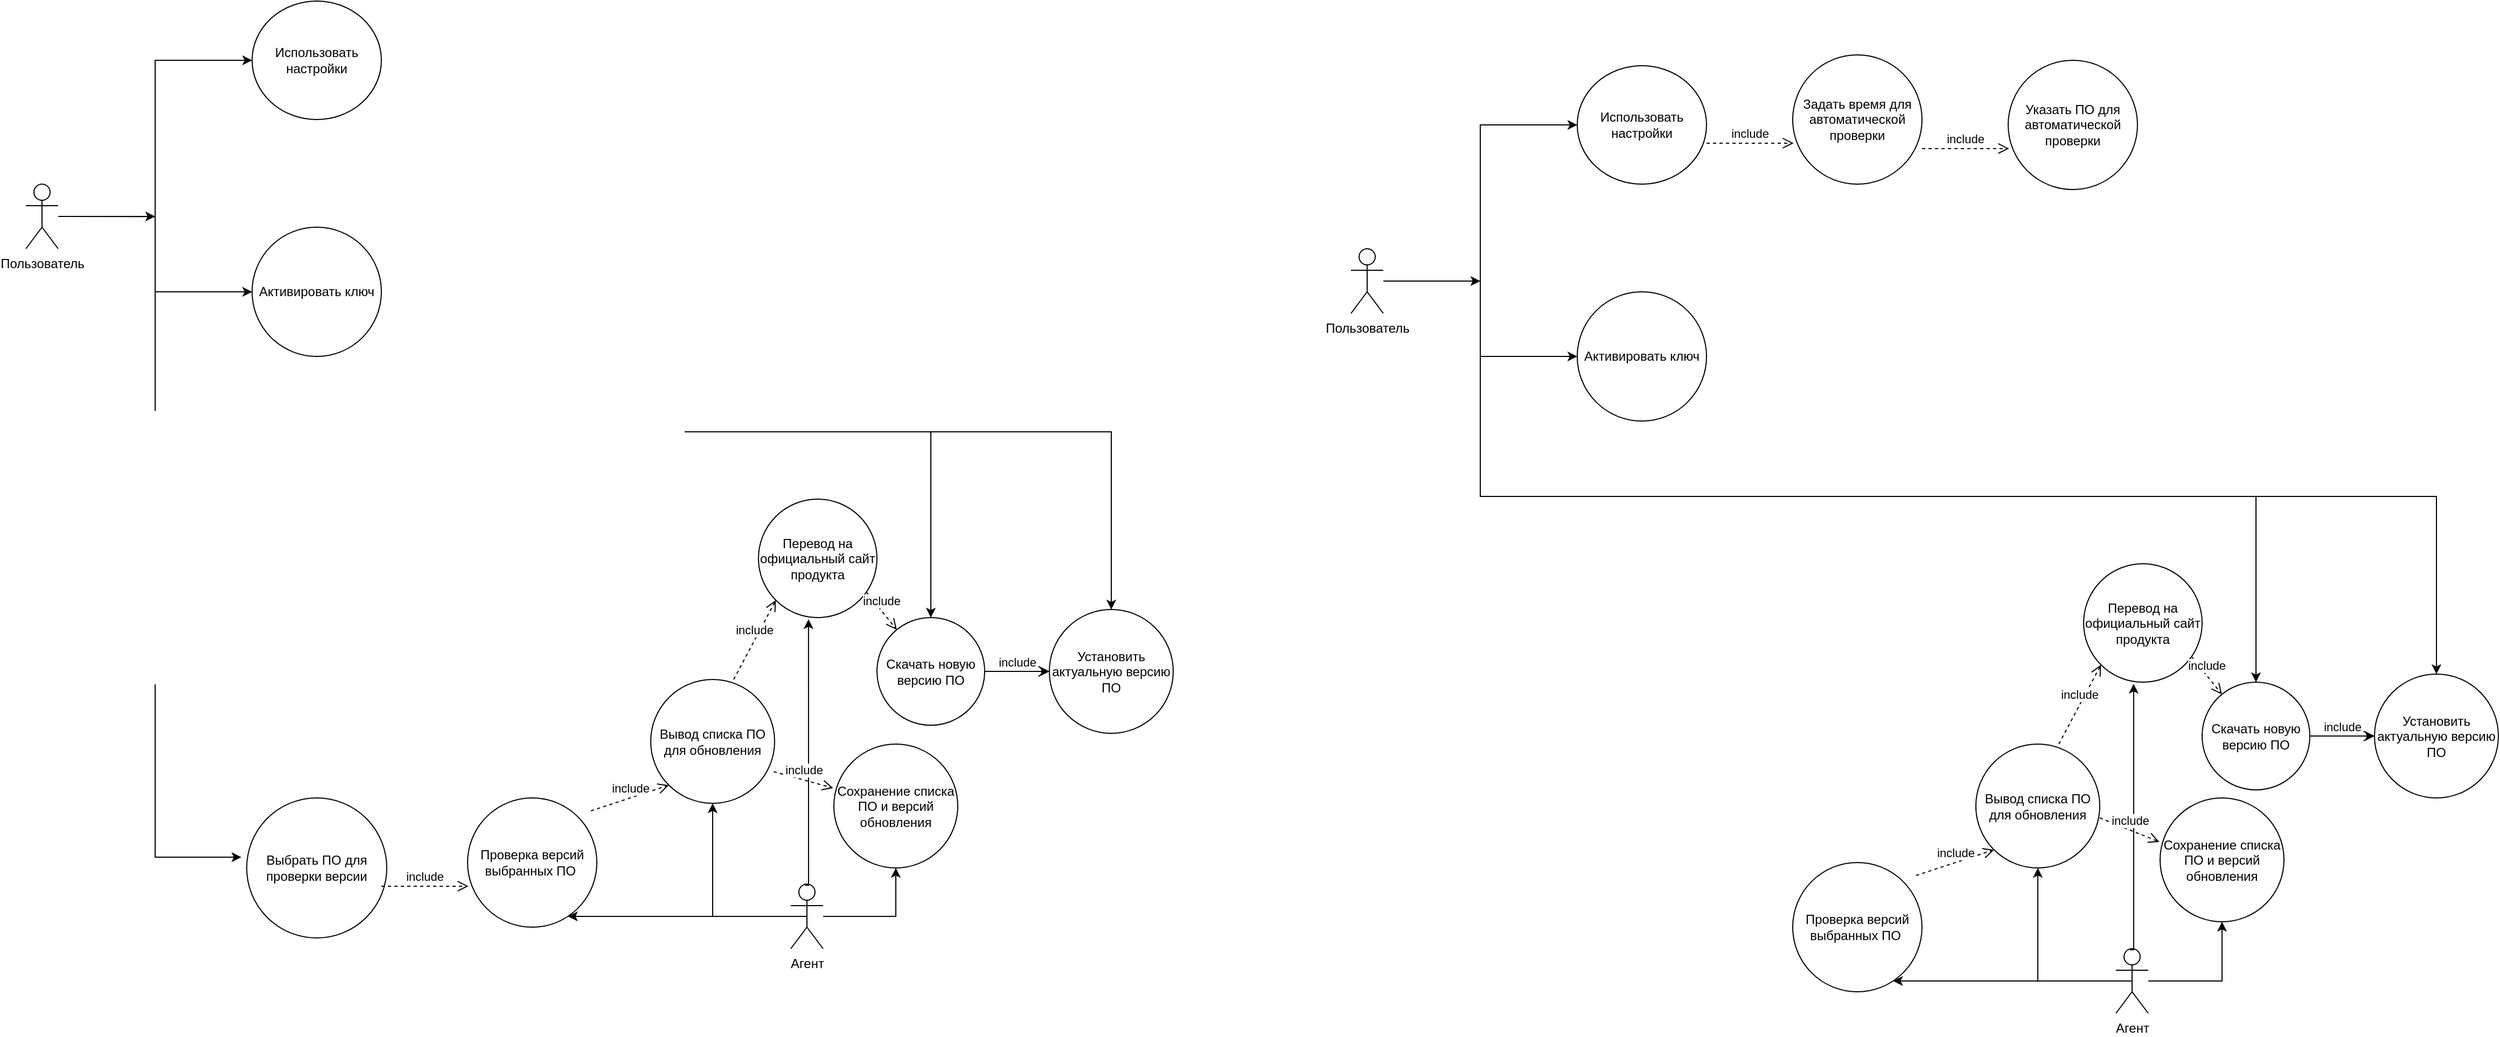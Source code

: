 <mxfile version="22.1.11" type="device" pages="5">
  <diagram id="wyq10jwMdcH4iOBFJnsO" name="usecase">
    <mxGraphModel dx="2261" dy="790" grid="1" gridSize="10" guides="1" tooltips="1" connect="1" arrows="1" fold="1" page="1" pageScale="1" pageWidth="827" pageHeight="1169" math="0" shadow="0">
      <root>
        <mxCell id="0" />
        <mxCell id="1" parent="0" />
        <mxCell id="R3nn2ONNJOOhXqBB5MOd-1" style="edgeStyle=orthogonalEdgeStyle;rounded=0;orthogonalLoop=1;jettySize=auto;html=1;entryX=0;entryY=0.5;entryDx=0;entryDy=0;" parent="1" source="R3nn2ONNJOOhXqBB5MOd-4" target="R3nn2ONNJOOhXqBB5MOd-5" edge="1">
          <mxGeometry relative="1" as="geometry">
            <Array as="points">
              <mxPoint x="-70" y="350" />
              <mxPoint x="-70" y="205" />
            </Array>
          </mxGeometry>
        </mxCell>
        <mxCell id="R3nn2ONNJOOhXqBB5MOd-2" style="edgeStyle=orthogonalEdgeStyle;rounded=0;orthogonalLoop=1;jettySize=auto;html=1;" parent="1" source="R3nn2ONNJOOhXqBB5MOd-4" edge="1">
          <mxGeometry relative="1" as="geometry">
            <mxPoint x="-70" y="350" as="targetPoint" />
          </mxGeometry>
        </mxCell>
        <mxCell id="R3nn2ONNJOOhXqBB5MOd-3" style="edgeStyle=orthogonalEdgeStyle;rounded=0;orthogonalLoop=1;jettySize=auto;html=1;" parent="1" edge="1">
          <mxGeometry relative="1" as="geometry">
            <mxPoint x="-150" y="350.059" as="sourcePoint" />
            <mxPoint x="10" y="945" as="targetPoint" />
            <Array as="points">
              <mxPoint x="-70" y="350" />
              <mxPoint x="-70" y="945" />
            </Array>
          </mxGeometry>
        </mxCell>
        <mxCell id="HiqD-tRMxYMdT15kLIhL-1" style="edgeStyle=orthogonalEdgeStyle;rounded=0;orthogonalLoop=1;jettySize=auto;html=1;entryX=0;entryY=0.5;entryDx=0;entryDy=0;" parent="1" source="R3nn2ONNJOOhXqBB5MOd-4" target="StKYU5p8G0ilEQdymsjH-1" edge="1">
          <mxGeometry relative="1" as="geometry" />
        </mxCell>
        <mxCell id="vf-qILHcZuCfZEPoGiLg-6" style="edgeStyle=orthogonalEdgeStyle;rounded=0;orthogonalLoop=1;jettySize=auto;html=1;" parent="1" source="R3nn2ONNJOOhXqBB5MOd-4" target="R3nn2ONNJOOhXqBB5MOd-14" edge="1">
          <mxGeometry relative="1" as="geometry">
            <Array as="points">
              <mxPoint x="-70" y="350" />
              <mxPoint x="-70" y="550" />
              <mxPoint x="650" y="550" />
            </Array>
          </mxGeometry>
        </mxCell>
        <mxCell id="vf-qILHcZuCfZEPoGiLg-7" style="edgeStyle=orthogonalEdgeStyle;rounded=0;orthogonalLoop=1;jettySize=auto;html=1;entryX=0.5;entryY=0;entryDx=0;entryDy=0;" parent="1" source="R3nn2ONNJOOhXqBB5MOd-4" target="StKYU5p8G0ilEQdymsjH-8" edge="1">
          <mxGeometry relative="1" as="geometry">
            <Array as="points">
              <mxPoint x="-70" y="350" />
              <mxPoint x="-70" y="550" />
              <mxPoint x="818" y="550" />
            </Array>
          </mxGeometry>
        </mxCell>
        <mxCell id="R3nn2ONNJOOhXqBB5MOd-4" value="Пользователь" style="shape=umlActor;verticalLabelPosition=bottom;verticalAlign=top;html=1;outlineConnect=0;" parent="1" vertex="1">
          <mxGeometry x="-190" y="320" width="30" height="60" as="geometry" />
        </mxCell>
        <mxCell id="R3nn2ONNJOOhXqBB5MOd-5" value="Использовать настройки" style="ellipse;whiteSpace=wrap;html=1;" parent="1" vertex="1">
          <mxGeometry x="20" y="150" width="120" height="110" as="geometry" />
        </mxCell>
        <mxCell id="R3nn2ONNJOOhXqBB5MOd-11" value="Выбрать ПО для проверки версии" style="ellipse;whiteSpace=wrap;html=1;aspect=fixed;" parent="1" vertex="1">
          <mxGeometry x="15" y="890" width="130" height="130" as="geometry" />
        </mxCell>
        <mxCell id="R3nn2ONNJOOhXqBB5MOd-12" value="Проверка версий выбранных ПО&amp;nbsp;" style="ellipse;whiteSpace=wrap;html=1;aspect=fixed;" parent="1" vertex="1">
          <mxGeometry x="220" y="890" width="120" height="120" as="geometry" />
        </mxCell>
        <mxCell id="R3nn2ONNJOOhXqBB5MOd-13" value="Вывод списка ПО для обновления" style="ellipse;whiteSpace=wrap;html=1;aspect=fixed;" parent="1" vertex="1">
          <mxGeometry x="390" y="780" width="115" height="115" as="geometry" />
        </mxCell>
        <mxCell id="dZX4U7V9dxP1o9qTEPKi-1" value="" style="edgeStyle=orthogonalEdgeStyle;rounded=0;orthogonalLoop=1;jettySize=auto;html=1;" parent="1" source="R3nn2ONNJOOhXqBB5MOd-14" target="StKYU5p8G0ilEQdymsjH-8" edge="1">
          <mxGeometry relative="1" as="geometry" />
        </mxCell>
        <mxCell id="R3nn2ONNJOOhXqBB5MOd-14" value="Скачать новую версию ПО" style="ellipse;whiteSpace=wrap;html=1;aspect=fixed;" parent="1" vertex="1">
          <mxGeometry x="600" y="722.5" width="100" height="100" as="geometry" />
        </mxCell>
        <mxCell id="R3nn2ONNJOOhXqBB5MOd-15" value="Перевод на официальный сайт продукта" style="ellipse;whiteSpace=wrap;html=1;aspect=fixed;" parent="1" vertex="1">
          <mxGeometry x="490" y="612.5" width="110" height="110" as="geometry" />
        </mxCell>
        <mxCell id="R3nn2ONNJOOhXqBB5MOd-86" value="include" style="html=1;verticalAlign=bottom;endArrow=open;dashed=1;endSize=8;curved=0;rounded=0;entryX=0;entryY=1;entryDx=0;entryDy=0;exitX=0.968;exitY=0.328;exitDx=0;exitDy=0;exitPerimeter=0;" parent="1" target="R3nn2ONNJOOhXqBB5MOd-13" edge="1">
          <mxGeometry relative="1" as="geometry">
            <mxPoint x="334.5" y="902" as="sourcePoint" />
            <mxPoint x="445.5" y="890" as="targetPoint" />
            <Array as="points" />
          </mxGeometry>
        </mxCell>
        <mxCell id="R3nn2ONNJOOhXqBB5MOd-87" value="include" style="html=1;verticalAlign=bottom;endArrow=open;dashed=1;endSize=8;curved=0;rounded=0;entryX=0.007;entryY=0.683;entryDx=0;entryDy=0;exitX=0.968;exitY=0.328;exitDx=0;exitDy=0;exitPerimeter=0;entryPerimeter=0;" parent="1" target="R3nn2ONNJOOhXqBB5MOd-12" edge="1">
          <mxGeometry relative="1" as="geometry">
            <mxPoint x="140" y="972" as="sourcePoint" />
            <mxPoint x="251" y="960" as="targetPoint" />
            <Array as="points" />
          </mxGeometry>
        </mxCell>
        <mxCell id="R3nn2ONNJOOhXqBB5MOd-100" value="include" style="html=1;verticalAlign=bottom;endArrow=open;dashed=1;endSize=8;curved=0;rounded=0;exitX=0.968;exitY=0.328;exitDx=0;exitDy=0;exitPerimeter=0;entryX=0;entryY=1;entryDx=0;entryDy=0;" parent="1" target="R3nn2ONNJOOhXqBB5MOd-15" edge="1">
          <mxGeometry relative="1" as="geometry">
            <mxPoint x="467" y="780" as="sourcePoint" />
            <mxPoint x="480" y="700" as="targetPoint" />
            <Array as="points" />
          </mxGeometry>
        </mxCell>
        <mxCell id="StKYU5p8G0ilEQdymsjH-1" value="Активировать ключ" style="ellipse;whiteSpace=wrap;html=1;aspect=fixed;" parent="1" vertex="1">
          <mxGeometry x="20" y="360" width="120" height="120" as="geometry" />
        </mxCell>
        <mxCell id="StKYU5p8G0ilEQdymsjH-7" value="include" style="html=1;verticalAlign=bottom;endArrow=open;dashed=1;endSize=8;curved=0;rounded=0;exitX=0.909;exitY=0.782;exitDx=0;exitDy=0;exitPerimeter=0;" parent="1" source="R3nn2ONNJOOhXqBB5MOd-15" target="R3nn2ONNJOOhXqBB5MOd-14" edge="1">
          <mxGeometry relative="1" as="geometry">
            <mxPoint x="570" y="680" as="sourcePoint" />
            <mxPoint x="600" y="720" as="targetPoint" />
            <Array as="points" />
          </mxGeometry>
        </mxCell>
        <mxCell id="StKYU5p8G0ilEQdymsjH-8" value="Установить актуальную версию ПО" style="ellipse;whiteSpace=wrap;html=1;aspect=fixed;" parent="1" vertex="1">
          <mxGeometry x="760" y="715" width="115" height="115" as="geometry" />
        </mxCell>
        <mxCell id="StKYU5p8G0ilEQdymsjH-9" value="include" style="html=1;verticalAlign=bottom;endArrow=open;dashed=1;endSize=8;curved=0;rounded=0;entryX=0;entryY=0.5;entryDx=0;entryDy=0;exitX=1;exitY=0.5;exitDx=0;exitDy=0;" parent="1" source="R3nn2ONNJOOhXqBB5MOd-14" target="StKYU5p8G0ilEQdymsjH-8" edge="1">
          <mxGeometry relative="1" as="geometry">
            <mxPoint x="710" y="780" as="sourcePoint" />
            <mxPoint x="519" y="727" as="targetPoint" />
            <Array as="points" />
          </mxGeometry>
        </mxCell>
        <mxCell id="vf-qILHcZuCfZEPoGiLg-2" style="edgeStyle=orthogonalEdgeStyle;rounded=0;orthogonalLoop=1;jettySize=auto;html=1;exitX=0.5;exitY=0.5;exitDx=0;exitDy=0;exitPerimeter=0;" parent="1" source="vf-qILHcZuCfZEPoGiLg-1" target="R3nn2ONNJOOhXqBB5MOd-12" edge="1">
          <mxGeometry relative="1" as="geometry">
            <Array as="points">
              <mxPoint x="390" y="1000" />
              <mxPoint x="390" y="1000" />
            </Array>
          </mxGeometry>
        </mxCell>
        <mxCell id="vf-qILHcZuCfZEPoGiLg-3" style="edgeStyle=orthogonalEdgeStyle;rounded=0;orthogonalLoop=1;jettySize=auto;html=1;" parent="1" source="vf-qILHcZuCfZEPoGiLg-1" target="R3nn2ONNJOOhXqBB5MOd-13" edge="1">
          <mxGeometry relative="1" as="geometry" />
        </mxCell>
        <mxCell id="YC3LDhJm61_88W43cKcc-3" style="edgeStyle=orthogonalEdgeStyle;rounded=0;orthogonalLoop=1;jettySize=auto;html=1;entryX=0.5;entryY=1;entryDx=0;entryDy=0;" parent="1" source="vf-qILHcZuCfZEPoGiLg-1" target="YC3LDhJm61_88W43cKcc-1" edge="1">
          <mxGeometry relative="1" as="geometry" />
        </mxCell>
        <mxCell id="vf-qILHcZuCfZEPoGiLg-1" value="Агент&lt;br&gt;" style="shape=umlActor;verticalLabelPosition=bottom;verticalAlign=top;html=1;outlineConnect=0;" parent="1" vertex="1">
          <mxGeometry x="520" y="970" width="30" height="60" as="geometry" />
        </mxCell>
        <mxCell id="vf-qILHcZuCfZEPoGiLg-4" style="edgeStyle=orthogonalEdgeStyle;rounded=0;orthogonalLoop=1;jettySize=auto;html=1;entryX=0.436;entryY=1.014;entryDx=0;entryDy=0;entryPerimeter=0;" parent="1" edge="1">
          <mxGeometry relative="1" as="geometry">
            <mxPoint x="533.5" y="970" as="sourcePoint" />
            <mxPoint x="536.46" y="724.04" as="targetPoint" />
            <Array as="points">
              <mxPoint x="534" y="971" />
              <mxPoint x="536" y="971" />
            </Array>
          </mxGeometry>
        </mxCell>
        <mxCell id="vf-qILHcZuCfZEPoGiLg-9" style="edgeStyle=orthogonalEdgeStyle;rounded=0;orthogonalLoop=1;jettySize=auto;html=1;entryX=0;entryY=0.5;entryDx=0;entryDy=0;" parent="1" source="vf-qILHcZuCfZEPoGiLg-15" target="vf-qILHcZuCfZEPoGiLg-16" edge="1">
          <mxGeometry relative="1" as="geometry">
            <Array as="points">
              <mxPoint x="1160" y="410" />
              <mxPoint x="1160" y="265" />
            </Array>
          </mxGeometry>
        </mxCell>
        <mxCell id="vf-qILHcZuCfZEPoGiLg-10" style="edgeStyle=orthogonalEdgeStyle;rounded=0;orthogonalLoop=1;jettySize=auto;html=1;" parent="1" source="vf-qILHcZuCfZEPoGiLg-15" edge="1">
          <mxGeometry relative="1" as="geometry">
            <mxPoint x="1160" y="410" as="targetPoint" />
          </mxGeometry>
        </mxCell>
        <mxCell id="vf-qILHcZuCfZEPoGiLg-12" style="edgeStyle=orthogonalEdgeStyle;rounded=0;orthogonalLoop=1;jettySize=auto;html=1;entryX=0;entryY=0.5;entryDx=0;entryDy=0;" parent="1" source="vf-qILHcZuCfZEPoGiLg-15" target="vf-qILHcZuCfZEPoGiLg-26" edge="1">
          <mxGeometry relative="1" as="geometry" />
        </mxCell>
        <mxCell id="vf-qILHcZuCfZEPoGiLg-13" style="edgeStyle=orthogonalEdgeStyle;rounded=0;orthogonalLoop=1;jettySize=auto;html=1;" parent="1" source="vf-qILHcZuCfZEPoGiLg-15" target="vf-qILHcZuCfZEPoGiLg-21" edge="1">
          <mxGeometry relative="1" as="geometry">
            <Array as="points">
              <mxPoint x="1160" y="410" />
              <mxPoint x="1160" y="610" />
              <mxPoint x="1880" y="610" />
            </Array>
          </mxGeometry>
        </mxCell>
        <mxCell id="vf-qILHcZuCfZEPoGiLg-14" style="edgeStyle=orthogonalEdgeStyle;rounded=0;orthogonalLoop=1;jettySize=auto;html=1;entryX=0.5;entryY=0;entryDx=0;entryDy=0;" parent="1" source="vf-qILHcZuCfZEPoGiLg-15" target="vf-qILHcZuCfZEPoGiLg-28" edge="1">
          <mxGeometry relative="1" as="geometry">
            <Array as="points">
              <mxPoint x="1160" y="410" />
              <mxPoint x="1160" y="610" />
              <mxPoint x="2048" y="610" />
            </Array>
          </mxGeometry>
        </mxCell>
        <mxCell id="vf-qILHcZuCfZEPoGiLg-15" value="Пользователь" style="shape=umlActor;verticalLabelPosition=bottom;verticalAlign=top;html=1;outlineConnect=0;" parent="1" vertex="1">
          <mxGeometry x="1040" y="380" width="30" height="60" as="geometry" />
        </mxCell>
        <mxCell id="vf-qILHcZuCfZEPoGiLg-16" value="Использовать настройки" style="ellipse;whiteSpace=wrap;html=1;" parent="1" vertex="1">
          <mxGeometry x="1250" y="210" width="120" height="110" as="geometry" />
        </mxCell>
        <mxCell id="vf-qILHcZuCfZEPoGiLg-18" value="Проверка версий выбранных ПО&amp;nbsp;" style="ellipse;whiteSpace=wrap;html=1;aspect=fixed;" parent="1" vertex="1">
          <mxGeometry x="1450" y="950" width="120" height="120" as="geometry" />
        </mxCell>
        <mxCell id="vf-qILHcZuCfZEPoGiLg-19" value="Вывод списка ПО для обновления" style="ellipse;whiteSpace=wrap;html=1;aspect=fixed;" parent="1" vertex="1">
          <mxGeometry x="1620" y="840" width="115" height="115" as="geometry" />
        </mxCell>
        <mxCell id="vf-qILHcZuCfZEPoGiLg-20" value="" style="edgeStyle=orthogonalEdgeStyle;rounded=0;orthogonalLoop=1;jettySize=auto;html=1;" parent="1" source="vf-qILHcZuCfZEPoGiLg-21" target="vf-qILHcZuCfZEPoGiLg-28" edge="1">
          <mxGeometry relative="1" as="geometry" />
        </mxCell>
        <mxCell id="vf-qILHcZuCfZEPoGiLg-21" value="Скачать новую версию ПО" style="ellipse;whiteSpace=wrap;html=1;aspect=fixed;" parent="1" vertex="1">
          <mxGeometry x="1830" y="782.5" width="100" height="100" as="geometry" />
        </mxCell>
        <mxCell id="vf-qILHcZuCfZEPoGiLg-22" value="Перевод на официальный сайт продукта" style="ellipse;whiteSpace=wrap;html=1;aspect=fixed;" parent="1" vertex="1">
          <mxGeometry x="1720" y="672.5" width="110" height="110" as="geometry" />
        </mxCell>
        <mxCell id="vf-qILHcZuCfZEPoGiLg-23" value="include" style="html=1;verticalAlign=bottom;endArrow=open;dashed=1;endSize=8;curved=0;rounded=0;entryX=0;entryY=1;entryDx=0;entryDy=0;exitX=0.968;exitY=0.328;exitDx=0;exitDy=0;exitPerimeter=0;" parent="1" target="vf-qILHcZuCfZEPoGiLg-19" edge="1">
          <mxGeometry relative="1" as="geometry">
            <mxPoint x="1564.5" y="962" as="sourcePoint" />
            <mxPoint x="1675.5" y="950" as="targetPoint" />
            <Array as="points" />
          </mxGeometry>
        </mxCell>
        <mxCell id="vf-qILHcZuCfZEPoGiLg-25" value="include" style="html=1;verticalAlign=bottom;endArrow=open;dashed=1;endSize=8;curved=0;rounded=0;exitX=0.968;exitY=0.328;exitDx=0;exitDy=0;exitPerimeter=0;entryX=0;entryY=1;entryDx=0;entryDy=0;" parent="1" target="vf-qILHcZuCfZEPoGiLg-22" edge="1">
          <mxGeometry relative="1" as="geometry">
            <mxPoint x="1697" y="840" as="sourcePoint" />
            <mxPoint x="1710" y="760" as="targetPoint" />
            <Array as="points" />
          </mxGeometry>
        </mxCell>
        <mxCell id="vf-qILHcZuCfZEPoGiLg-26" value="Активировать ключ" style="ellipse;whiteSpace=wrap;html=1;aspect=fixed;" parent="1" vertex="1">
          <mxGeometry x="1250" y="420" width="120" height="120" as="geometry" />
        </mxCell>
        <mxCell id="vf-qILHcZuCfZEPoGiLg-27" value="include" style="html=1;verticalAlign=bottom;endArrow=open;dashed=1;endSize=8;curved=0;rounded=0;exitX=0.909;exitY=0.782;exitDx=0;exitDy=0;exitPerimeter=0;" parent="1" source="vf-qILHcZuCfZEPoGiLg-22" target="vf-qILHcZuCfZEPoGiLg-21" edge="1">
          <mxGeometry relative="1" as="geometry">
            <mxPoint x="1800" y="740" as="sourcePoint" />
            <mxPoint x="1830" y="780" as="targetPoint" />
            <Array as="points" />
          </mxGeometry>
        </mxCell>
        <mxCell id="vf-qILHcZuCfZEPoGiLg-28" value="Установить актуальную версию ПО" style="ellipse;whiteSpace=wrap;html=1;aspect=fixed;" parent="1" vertex="1">
          <mxGeometry x="1990" y="775" width="115" height="115" as="geometry" />
        </mxCell>
        <mxCell id="vf-qILHcZuCfZEPoGiLg-29" value="include" style="html=1;verticalAlign=bottom;endArrow=open;dashed=1;endSize=8;curved=0;rounded=0;entryX=0;entryY=0.5;entryDx=0;entryDy=0;exitX=1;exitY=0.5;exitDx=0;exitDy=0;" parent="1" source="vf-qILHcZuCfZEPoGiLg-21" target="vf-qILHcZuCfZEPoGiLg-28" edge="1">
          <mxGeometry relative="1" as="geometry">
            <mxPoint x="1940" y="840" as="sourcePoint" />
            <mxPoint x="1749" y="787" as="targetPoint" />
            <Array as="points" />
          </mxGeometry>
        </mxCell>
        <mxCell id="vf-qILHcZuCfZEPoGiLg-30" style="edgeStyle=orthogonalEdgeStyle;rounded=0;orthogonalLoop=1;jettySize=auto;html=1;exitX=0.5;exitY=0.5;exitDx=0;exitDy=0;exitPerimeter=0;" parent="1" source="vf-qILHcZuCfZEPoGiLg-32" target="vf-qILHcZuCfZEPoGiLg-18" edge="1">
          <mxGeometry relative="1" as="geometry">
            <Array as="points">
              <mxPoint x="1620" y="1060" />
              <mxPoint x="1620" y="1060" />
            </Array>
          </mxGeometry>
        </mxCell>
        <mxCell id="vf-qILHcZuCfZEPoGiLg-31" style="edgeStyle=orthogonalEdgeStyle;rounded=0;orthogonalLoop=1;jettySize=auto;html=1;" parent="1" source="vf-qILHcZuCfZEPoGiLg-32" target="vf-qILHcZuCfZEPoGiLg-19" edge="1">
          <mxGeometry relative="1" as="geometry" />
        </mxCell>
        <mxCell id="YC3LDhJm61_88W43cKcc-6" style="edgeStyle=orthogonalEdgeStyle;rounded=0;orthogonalLoop=1;jettySize=auto;html=1;entryX=0.5;entryY=1;entryDx=0;entryDy=0;" parent="1" source="vf-qILHcZuCfZEPoGiLg-32" target="YC3LDhJm61_88W43cKcc-4" edge="1">
          <mxGeometry relative="1" as="geometry" />
        </mxCell>
        <mxCell id="vf-qILHcZuCfZEPoGiLg-32" value="Агент" style="shape=umlActor;verticalLabelPosition=bottom;verticalAlign=top;html=1;outlineConnect=0;" parent="1" vertex="1">
          <mxGeometry x="1750" y="1030" width="30" height="60" as="geometry" />
        </mxCell>
        <mxCell id="vf-qILHcZuCfZEPoGiLg-33" style="edgeStyle=orthogonalEdgeStyle;rounded=0;orthogonalLoop=1;jettySize=auto;html=1;entryX=0.436;entryY=1.014;entryDx=0;entryDy=0;entryPerimeter=0;" parent="1" edge="1">
          <mxGeometry relative="1" as="geometry">
            <mxPoint x="1763.5" y="1030" as="sourcePoint" />
            <mxPoint x="1766.46" y="784.04" as="targetPoint" />
            <Array as="points">
              <mxPoint x="1764" y="1031" />
              <mxPoint x="1766" y="1031" />
            </Array>
          </mxGeometry>
        </mxCell>
        <mxCell id="vf-qILHcZuCfZEPoGiLg-34" value="Задать время для автоматической проверки" style="ellipse;whiteSpace=wrap;html=1;aspect=fixed;" parent="1" vertex="1">
          <mxGeometry x="1450" y="200" width="120" height="120" as="geometry" />
        </mxCell>
        <mxCell id="vf-qILHcZuCfZEPoGiLg-35" value="include" style="html=1;verticalAlign=bottom;endArrow=open;dashed=1;endSize=8;curved=0;rounded=0;entryX=0.007;entryY=0.683;entryDx=0;entryDy=0;exitX=0.968;exitY=0.328;exitDx=0;exitDy=0;exitPerimeter=0;entryPerimeter=0;" parent="1" target="vf-qILHcZuCfZEPoGiLg-34" edge="1">
          <mxGeometry relative="1" as="geometry">
            <mxPoint x="1370" y="282" as="sourcePoint" />
            <mxPoint x="1481" y="270" as="targetPoint" />
            <Array as="points" />
          </mxGeometry>
        </mxCell>
        <mxCell id="vf-qILHcZuCfZEPoGiLg-36" value="Указать ПО для автоматической проверки" style="ellipse;whiteSpace=wrap;html=1;aspect=fixed;" parent="1" vertex="1">
          <mxGeometry x="1650" y="205" width="120" height="120" as="geometry" />
        </mxCell>
        <mxCell id="vf-qILHcZuCfZEPoGiLg-37" value="include" style="html=1;verticalAlign=bottom;endArrow=open;dashed=1;endSize=8;curved=0;rounded=0;entryX=0.007;entryY=0.683;entryDx=0;entryDy=0;exitX=0.968;exitY=0.328;exitDx=0;exitDy=0;exitPerimeter=0;entryPerimeter=0;" parent="1" target="vf-qILHcZuCfZEPoGiLg-36" edge="1">
          <mxGeometry relative="1" as="geometry">
            <mxPoint x="1570" y="287" as="sourcePoint" />
            <mxPoint x="1681" y="275" as="targetPoint" />
            <Array as="points" />
          </mxGeometry>
        </mxCell>
        <mxCell id="YC3LDhJm61_88W43cKcc-1" value="Сохранение списка ПО и версий обновления" style="ellipse;whiteSpace=wrap;html=1;aspect=fixed;" parent="1" vertex="1">
          <mxGeometry x="560" y="840" width="115" height="115" as="geometry" />
        </mxCell>
        <mxCell id="YC3LDhJm61_88W43cKcc-2" value="include" style="html=1;verticalAlign=bottom;endArrow=open;dashed=1;endSize=8;curved=0;rounded=0;entryX=-0.006;entryY=0.355;entryDx=0;entryDy=0;exitX=0.992;exitY=0.744;exitDx=0;exitDy=0;exitPerimeter=0;entryPerimeter=0;" parent="1" source="R3nn2ONNJOOhXqBB5MOd-13" target="YC3LDhJm61_88W43cKcc-1" edge="1">
          <mxGeometry relative="1" as="geometry">
            <mxPoint x="344.5" y="912" as="sourcePoint" />
            <mxPoint x="417" y="888" as="targetPoint" />
            <Array as="points" />
          </mxGeometry>
        </mxCell>
        <mxCell id="YC3LDhJm61_88W43cKcc-4" value="Сохранение списка ПО и версий обновления" style="ellipse;whiteSpace=wrap;html=1;aspect=fixed;" parent="1" vertex="1">
          <mxGeometry x="1791" y="890" width="115" height="115" as="geometry" />
        </mxCell>
        <mxCell id="YC3LDhJm61_88W43cKcc-5" value="include" style="html=1;verticalAlign=bottom;endArrow=open;dashed=1;endSize=8;curved=0;rounded=0;entryX=-0.006;entryY=0.355;entryDx=0;entryDy=0;exitX=0.992;exitY=0.744;exitDx=0;exitDy=0;exitPerimeter=0;entryPerimeter=0;" parent="1" target="YC3LDhJm61_88W43cKcc-4" edge="1">
          <mxGeometry relative="1" as="geometry">
            <mxPoint x="1735" y="908.5" as="sourcePoint" />
            <mxPoint x="1648" y="930.5" as="targetPoint" />
            <Array as="points" />
          </mxGeometry>
        </mxCell>
      </root>
    </mxGraphModel>
  </diagram>
  <diagram id="gvHhiv0YY1tfI8kPzhuz" name="Концептуальная модель">
    <mxGraphModel dx="1434" dy="790" grid="1" gridSize="10" guides="1" tooltips="1" connect="1" arrows="1" fold="1" page="1" pageScale="1" pageWidth="2336" pageHeight="1654" math="0" shadow="0">
      <root>
        <mxCell id="0" />
        <mxCell id="1" parent="0" />
        <mxCell id="THIia0l4G9OwzOgdv2W5-11" style="edgeStyle=orthogonalEdgeStyle;rounded=0;orthogonalLoop=1;jettySize=auto;html=1;entryX=0;entryY=0.25;entryDx=0;entryDy=0;" parent="1" source="THIia0l4G9OwzOgdv2W5-1" target="THIia0l4G9OwzOgdv2W5-10" edge="1">
          <mxGeometry relative="1" as="geometry">
            <Array as="points">
              <mxPoint x="650" y="228" />
            </Array>
          </mxGeometry>
        </mxCell>
        <mxCell id="THIia0l4G9OwzOgdv2W5-12" value="Сканирует" style="edgeLabel;html=1;align=center;verticalAlign=middle;resizable=0;points=[];" parent="THIia0l4G9OwzOgdv2W5-11" connectable="0" vertex="1">
          <mxGeometry x="-0.462" y="2" relative="1" as="geometry">
            <mxPoint as="offset" />
          </mxGeometry>
        </mxCell>
        <mxCell id="7d974z2MwasESX3lxYy--3" style="edgeStyle=orthogonalEdgeStyle;rounded=0;orthogonalLoop=1;jettySize=auto;html=1;entryX=0;entryY=0.25;entryDx=0;entryDy=0;" parent="1" source="THIia0l4G9OwzOgdv2W5-1" target="7d974z2MwasESX3lxYy--2" edge="1">
          <mxGeometry relative="1" as="geometry">
            <Array as="points">
              <mxPoint x="775" y="390" />
              <mxPoint x="775" y="488" />
            </Array>
          </mxGeometry>
        </mxCell>
        <mxCell id="7d974z2MwasESX3lxYy--4" value="Имеет" style="edgeLabel;html=1;align=center;verticalAlign=middle;resizable=0;points=[];" parent="7d974z2MwasESX3lxYy--3" connectable="0" vertex="1">
          <mxGeometry x="-0.042" y="-1" relative="1" as="geometry">
            <mxPoint as="offset" />
          </mxGeometry>
        </mxCell>
        <mxCell id="7d974z2MwasESX3lxYy--6" style="edgeStyle=orthogonalEdgeStyle;rounded=0;orthogonalLoop=1;jettySize=auto;html=1;exitX=1;exitY=0.25;exitDx=0;exitDy=0;" parent="1" source="THIia0l4G9OwzOgdv2W5-1" target="7d974z2MwasESX3lxYy--5" edge="1">
          <mxGeometry relative="1" as="geometry" />
        </mxCell>
        <mxCell id="7d974z2MwasESX3lxYy--7" value="Проверяет" style="edgeLabel;html=1;align=center;verticalAlign=middle;resizable=0;points=[];" parent="7d974z2MwasESX3lxYy--6" connectable="0" vertex="1">
          <mxGeometry x="0.018" y="-2" relative="1" as="geometry">
            <mxPoint as="offset" />
          </mxGeometry>
        </mxCell>
        <mxCell id="7d974z2MwasESX3lxYy--16" style="edgeStyle=orthogonalEdgeStyle;rounded=0;orthogonalLoop=1;jettySize=auto;html=1;exitX=1;exitY=0.75;exitDx=0;exitDy=0;entryX=0;entryY=0.25;entryDx=0;entryDy=0;" parent="1" source="THIia0l4G9OwzOgdv2W5-1" target="7d974z2MwasESX3lxYy--15" edge="1">
          <mxGeometry relative="1" as="geometry">
            <Array as="points">
              <mxPoint x="740" y="405" />
              <mxPoint x="740" y="570" />
              <mxPoint x="1020" y="570" />
              <mxPoint x="1020" y="428" />
            </Array>
          </mxGeometry>
        </mxCell>
        <mxCell id="7d974z2MwasESX3lxYy--17" value="Создает" style="edgeLabel;html=1;align=center;verticalAlign=middle;resizable=0;points=[];" parent="7d974z2MwasESX3lxYy--16" connectable="0" vertex="1">
          <mxGeometry x="0.766" y="-1" relative="1" as="geometry">
            <mxPoint x="1" y="1" as="offset" />
          </mxGeometry>
        </mxCell>
        <mxCell id="9GVgca7nz0Zx-8kN7X2V-1" style="edgeStyle=orthogonalEdgeStyle;rounded=0;orthogonalLoop=1;jettySize=auto;html=1;exitX=0;exitY=0.75;exitDx=0;exitDy=0;entryX=0.5;entryY=1;entryDx=0;entryDy=0;" edge="1" parent="1" source="THIia0l4G9OwzOgdv2W5-1" target="THIia0l4G9OwzOgdv2W5-3">
          <mxGeometry relative="1" as="geometry" />
        </mxCell>
        <mxCell id="9GVgca7nz0Zx-8kN7X2V-2" value="Информирует" style="edgeLabel;html=1;align=center;verticalAlign=middle;resizable=0;points=[];" vertex="1" connectable="0" parent="9GVgca7nz0Zx-8kN7X2V-1">
          <mxGeometry x="-0.154" relative="1" as="geometry">
            <mxPoint as="offset" />
          </mxGeometry>
        </mxCell>
        <mxCell id="THIia0l4G9OwzOgdv2W5-1" value="Агент" style="rounded=0;whiteSpace=wrap;html=1;" parent="1" vertex="1">
          <mxGeometry x="590" y="360" width="120" height="60" as="geometry" />
        </mxCell>
        <mxCell id="THIia0l4G9OwzOgdv2W5-2" value="Пользователь" style="rounded=0;whiteSpace=wrap;html=1;" parent="1" vertex="1">
          <mxGeometry x="270" y="260" width="120" height="30" as="geometry" />
        </mxCell>
        <mxCell id="THIia0l4G9OwzOgdv2W5-4" style="edgeStyle=orthogonalEdgeStyle;rounded=0;orthogonalLoop=1;jettySize=auto;html=1;entryX=0;entryY=0.5;entryDx=0;entryDy=0;" parent="1" source="THIia0l4G9OwzOgdv2W5-3" target="THIia0l4G9OwzOgdv2W5-1" edge="1">
          <mxGeometry relative="1" as="geometry" />
        </mxCell>
        <mxCell id="THIia0l4G9OwzOgdv2W5-5" value="Запускает" style="edgeLabel;html=1;align=center;verticalAlign=middle;resizable=0;points=[];" parent="THIia0l4G9OwzOgdv2W5-4" connectable="0" vertex="1">
          <mxGeometry x="-0.042" y="-2" relative="1" as="geometry">
            <mxPoint as="offset" />
          </mxGeometry>
        </mxCell>
        <mxCell id="7d974z2MwasESX3lxYy--23" style="edgeStyle=orthogonalEdgeStyle;rounded=0;orthogonalLoop=1;jettySize=auto;html=1;exitX=1;exitY=0;exitDx=0;exitDy=0;entryX=0;entryY=0.5;entryDx=0;entryDy=0;" parent="1" source="THIia0l4G9OwzOgdv2W5-3" target="7d974z2MwasESX3lxYy--20" edge="1">
          <mxGeometry relative="1" as="geometry">
            <Array as="points">
              <mxPoint x="410" y="290" />
              <mxPoint x="410" y="70" />
            </Array>
          </mxGeometry>
        </mxCell>
        <mxCell id="7d974z2MwasESX3lxYy--24" value="Переходит" style="edgeLabel;html=1;align=center;verticalAlign=middle;resizable=0;points=[];" parent="7d974z2MwasESX3lxYy--23" connectable="0" vertex="1">
          <mxGeometry x="-0.524" y="-3" relative="1" as="geometry">
            <mxPoint as="offset" />
          </mxGeometry>
        </mxCell>
        <mxCell id="7d974z2MwasESX3lxYy--28" style="edgeStyle=orthogonalEdgeStyle;rounded=0;orthogonalLoop=1;jettySize=auto;html=1;exitX=1;exitY=0.25;exitDx=0;exitDy=0;entryX=0;entryY=0.5;entryDx=0;entryDy=0;" parent="1" source="THIia0l4G9OwzOgdv2W5-3" target="7d974z2MwasESX3lxYy--25" edge="1">
          <mxGeometry relative="1" as="geometry" />
        </mxCell>
        <mxCell id="7d974z2MwasESX3lxYy--29" value="Скачивает" style="edgeLabel;html=1;align=center;verticalAlign=middle;resizable=0;points=[];" parent="7d974z2MwasESX3lxYy--28" connectable="0" vertex="1">
          <mxGeometry x="0.005" y="-2" relative="1" as="geometry">
            <mxPoint y="1" as="offset" />
          </mxGeometry>
        </mxCell>
        <mxCell id="THIia0l4G9OwzOgdv2W5-3" value="id&lt;br&gt;Имя" style="rounded=0;whiteSpace=wrap;html=1;" parent="1" vertex="1">
          <mxGeometry x="270" y="290" width="120" height="70" as="geometry" />
        </mxCell>
        <mxCell id="THIia0l4G9OwzOgdv2W5-7" style="edgeStyle=orthogonalEdgeStyle;rounded=0;orthogonalLoop=1;jettySize=auto;html=1;entryX=0.5;entryY=1;entryDx=0;entryDy=0;" parent="1" source="THIia0l4G9OwzOgdv2W5-6" target="THIia0l4G9OwzOgdv2W5-1" edge="1">
          <mxGeometry relative="1" as="geometry" />
        </mxCell>
        <mxCell id="THIia0l4G9OwzOgdv2W5-8" value="Запускает" style="edgeLabel;html=1;align=center;verticalAlign=middle;resizable=0;points=[];" parent="THIia0l4G9OwzOgdv2W5-7" connectable="0" vertex="1">
          <mxGeometry x="0.545" y="-4" relative="1" as="geometry">
            <mxPoint as="offset" />
          </mxGeometry>
        </mxCell>
        <mxCell id="THIia0l4G9OwzOgdv2W5-6" value="Автозапуск" style="rounded=0;whiteSpace=wrap;html=1;" parent="1" vertex="1">
          <mxGeometry x="370" y="520" width="120" height="60" as="geometry" />
        </mxCell>
        <mxCell id="THIia0l4G9OwzOgdv2W5-9" value="Программное обеспечение" style="rounded=0;whiteSpace=wrap;html=1;" parent="1" vertex="1">
          <mxGeometry x="800" y="180" width="120" height="30" as="geometry" />
        </mxCell>
        <mxCell id="7d974z2MwasESX3lxYy--10" style="edgeStyle=orthogonalEdgeStyle;rounded=0;orthogonalLoop=1;jettySize=auto;html=1;entryX=0.5;entryY=0;entryDx=0;entryDy=0;" parent="1" source="THIia0l4G9OwzOgdv2W5-10" target="7d974z2MwasESX3lxYy--5" edge="1">
          <mxGeometry relative="1" as="geometry" />
        </mxCell>
        <mxCell id="7d974z2MwasESX3lxYy--11" value="Выделяет" style="edgeLabel;html=1;align=center;verticalAlign=middle;resizable=0;points=[];" parent="7d974z2MwasESX3lxYy--10" connectable="0" vertex="1">
          <mxGeometry x="0.545" y="1" relative="1" as="geometry">
            <mxPoint as="offset" />
          </mxGeometry>
        </mxCell>
        <mxCell id="THIia0l4G9OwzOgdv2W5-10" value="Название&lt;br&gt;Производитель&lt;br&gt;Версия&lt;br&gt;" style="rounded=0;whiteSpace=wrap;html=1;" parent="1" vertex="1">
          <mxGeometry x="800" y="210" width="120" height="70" as="geometry" />
        </mxCell>
        <mxCell id="7d974z2MwasESX3lxYy--1" value="Уязвимые версии ПО" style="rounded=0;whiteSpace=wrap;html=1;" parent="1" vertex="1">
          <mxGeometry x="840" y="440" width="120" height="30" as="geometry" />
        </mxCell>
        <mxCell id="7d974z2MwasESX3lxYy--8" style="edgeStyle=orthogonalEdgeStyle;rounded=0;orthogonalLoop=1;jettySize=auto;html=1;entryX=0.5;entryY=1;entryDx=0;entryDy=0;" parent="1" target="7d974z2MwasESX3lxYy--5" edge="1">
          <mxGeometry relative="1" as="geometry">
            <mxPoint x="900" y="440" as="sourcePoint" />
            <Array as="points">
              <mxPoint x="900" y="420" />
              <mxPoint x="1010" y="420" />
            </Array>
          </mxGeometry>
        </mxCell>
        <mxCell id="7d974z2MwasESX3lxYy--9" value="Сравнивает" style="edgeLabel;html=1;align=center;verticalAlign=middle;resizable=0;points=[];" parent="7d974z2MwasESX3lxYy--8" connectable="0" vertex="1">
          <mxGeometry x="0.654" y="-1" relative="1" as="geometry">
            <mxPoint as="offset" />
          </mxGeometry>
        </mxCell>
        <mxCell id="7d974z2MwasESX3lxYy--2" value="id&lt;br&gt;Название&lt;br&gt;Версия&lt;br&gt;Уровень угрозы" style="rounded=0;whiteSpace=wrap;html=1;" parent="1" vertex="1">
          <mxGeometry x="840" y="470" width="120" height="70" as="geometry" />
        </mxCell>
        <mxCell id="7d974z2MwasESX3lxYy--18" style="edgeStyle=orthogonalEdgeStyle;rounded=0;orthogonalLoop=1;jettySize=auto;html=1;entryX=0.5;entryY=0;entryDx=0;entryDy=0;" parent="1" source="7d974z2MwasESX3lxYy--5" target="7d974z2MwasESX3lxYy--14" edge="1">
          <mxGeometry relative="1" as="geometry" />
        </mxCell>
        <mxCell id="7d974z2MwasESX3lxYy--19" value="Вносится" style="edgeLabel;html=1;align=center;verticalAlign=middle;resizable=0;points=[];" parent="7d974z2MwasESX3lxYy--18" connectable="0" vertex="1">
          <mxGeometry x="-0.273" relative="1" as="geometry">
            <mxPoint as="offset" />
          </mxGeometry>
        </mxCell>
        <mxCell id="7d974z2MwasESX3lxYy--5" value="Версия ПО" style="rounded=0;whiteSpace=wrap;html=1;" parent="1" vertex="1">
          <mxGeometry x="950" y="300" width="120" height="60" as="geometry" />
        </mxCell>
        <mxCell id="7d974z2MwasESX3lxYy--14" value="Список обновлений" style="rounded=0;whiteSpace=wrap;html=1;" parent="1" vertex="1">
          <mxGeometry x="1180" y="380" width="120" height="30" as="geometry" />
        </mxCell>
        <mxCell id="7d974z2MwasESX3lxYy--15" value="Название&lt;br&gt;Производитель&lt;br&gt;Версия&lt;br&gt;Обновление&lt;br&gt;Уровень угрозы" style="rounded=0;whiteSpace=wrap;html=1;" parent="1" vertex="1">
          <mxGeometry x="1180" y="410" width="120" height="70" as="geometry" />
        </mxCell>
        <mxCell id="7d974z2MwasESX3lxYy--26" style="edgeStyle=orthogonalEdgeStyle;rounded=0;orthogonalLoop=1;jettySize=auto;html=1;exitX=0.25;exitY=1;exitDx=0;exitDy=0;entryX=1;entryY=0.5;entryDx=0;entryDy=0;" parent="1" source="7d974z2MwasESX3lxYy--20" target="7d974z2MwasESX3lxYy--25" edge="1">
          <mxGeometry relative="1" as="geometry">
            <Array as="points">
              <mxPoint x="830" y="160" />
            </Array>
          </mxGeometry>
        </mxCell>
        <mxCell id="7d974z2MwasESX3lxYy--27" value="Предоставляет" style="edgeLabel;html=1;align=center;verticalAlign=middle;resizable=0;points=[];" parent="7d974z2MwasESX3lxYy--26" connectable="0" vertex="1">
          <mxGeometry x="0.218" y="1" relative="1" as="geometry">
            <mxPoint as="offset" />
          </mxGeometry>
        </mxCell>
        <mxCell id="7d974z2MwasESX3lxYy--20" value="Официальный сайт производителя" style="rounded=0;whiteSpace=wrap;html=1;" parent="1" vertex="1">
          <mxGeometry x="800" y="40" width="120" height="60" as="geometry" />
        </mxCell>
        <mxCell id="7d974z2MwasESX3lxYy--21" style="edgeStyle=orthogonalEdgeStyle;rounded=0;orthogonalLoop=1;jettySize=auto;html=1;entryX=1;entryY=0.5;entryDx=0;entryDy=0;" parent="1" source="7d974z2MwasESX3lxYy--15" target="7d974z2MwasESX3lxYy--20" edge="1">
          <mxGeometry relative="1" as="geometry">
            <Array as="points">
              <mxPoint x="1330" y="445" />
              <mxPoint x="1330" y="70" />
            </Array>
          </mxGeometry>
        </mxCell>
        <mxCell id="7d974z2MwasESX3lxYy--22" value="Содержит" style="edgeLabel;html=1;align=center;verticalAlign=middle;resizable=0;points=[];" parent="7d974z2MwasESX3lxYy--21" connectable="0" vertex="1">
          <mxGeometry x="-0.374" y="-1" relative="1" as="geometry">
            <mxPoint as="offset" />
          </mxGeometry>
        </mxCell>
        <mxCell id="7d974z2MwasESX3lxYy--25" value="Актуальная версия ПО" style="rounded=0;whiteSpace=wrap;html=1;" parent="1" vertex="1">
          <mxGeometry x="550" y="130" width="120" height="60" as="geometry" />
        </mxCell>
        <mxCell id="GXfHtHl6xfeIQ8P60o6--2" value="Журнал событий" style="rounded=0;whiteSpace=wrap;html=1;" parent="1" vertex="1">
          <mxGeometry x="1070" y="120" width="120" height="30" as="geometry" />
        </mxCell>
        <mxCell id="GXfHtHl6xfeIQ8P60o6--3" value="Название&lt;br&gt;Производитель&lt;br&gt;Версия&lt;br&gt;Обновление&lt;br&gt;Уровень угрозы&lt;br&gt;Дата" style="rounded=0;whiteSpace=wrap;html=1;" parent="1" vertex="1">
          <mxGeometry x="1070" y="150" width="120" height="130" as="geometry" />
        </mxCell>
        <mxCell id="GXfHtHl6xfeIQ8P60o6--5" style="edgeStyle=orthogonalEdgeStyle;rounded=0;orthogonalLoop=1;jettySize=auto;html=1;exitX=1;exitY=0.25;exitDx=0;exitDy=0;entryX=1;entryY=0.392;entryDx=0;entryDy=0;entryPerimeter=0;" parent="1" source="7d974z2MwasESX3lxYy--15" target="GXfHtHl6xfeIQ8P60o6--3" edge="1">
          <mxGeometry relative="1" as="geometry">
            <Array as="points">
              <mxPoint x="1310" y="428" />
              <mxPoint x="1310" y="201" />
            </Array>
          </mxGeometry>
        </mxCell>
        <mxCell id="GXfHtHl6xfeIQ8P60o6--6" value="Вносится" style="edgeLabel;html=1;align=center;verticalAlign=middle;resizable=0;points=[];" parent="GXfHtHl6xfeIQ8P60o6--5" connectable="0" vertex="1">
          <mxGeometry x="-0.212" y="2" relative="1" as="geometry">
            <mxPoint as="offset" />
          </mxGeometry>
        </mxCell>
      </root>
    </mxGraphModel>
  </diagram>
  <diagram id="MoPawPNGKuuOJqNkK70O" name="Диаграмма классов">
    <mxGraphModel dx="1434" dy="790" grid="1" gridSize="10" guides="1" tooltips="1" connect="1" arrows="1" fold="1" page="1" pageScale="1" pageWidth="2336" pageHeight="1654" math="0" shadow="0">
      <root>
        <mxCell id="0" />
        <mxCell id="1" parent="0" />
      </root>
    </mxGraphModel>
  </diagram>
  <diagram id="HKmZvcaBFeZZGP4DuhDE" name="Диаграмма компонентов ">
    <mxGraphModel dx="989" dy="2199" grid="1" gridSize="10" guides="1" tooltips="1" connect="1" arrows="1" fold="1" page="1" pageScale="1" pageWidth="2336" pageHeight="1654" math="0" shadow="0">
      <root>
        <mxCell id="0" />
        <mxCell id="1" parent="0" />
        <mxCell id="zQXng9CU5dMZewM2-pSy-1" value="Компьютер пользователя Win 10/11" style="verticalAlign=top;align=left;spacingTop=8;spacingLeft=2;spacingRight=12;shape=cube;size=10;direction=south;fontStyle=4;html=1;whiteSpace=wrap;" vertex="1" parent="1">
          <mxGeometry x="370" y="140" width="810" height="530" as="geometry" />
        </mxCell>
        <mxCell id="zQXng9CU5dMZewM2-pSy-3" value="Health-Guard" style="verticalAlign=top;align=left;spacingTop=8;spacingLeft=2;spacingRight=12;shape=cube;size=10;direction=south;fontStyle=4;html=1;whiteSpace=wrap;" vertex="1" parent="1">
          <mxGeometry x="495" y="190" width="560" height="450" as="geometry" />
        </mxCell>
        <mxCell id="j4HDhbDZ7vqUbJKcSW6v-2" value="PostgreSQL" style="strokeWidth=2;html=1;shape=mxgraph.flowchart.database;whiteSpace=wrap;" vertex="1" parent="1">
          <mxGeometry x="640" y="500" width="150" height="70" as="geometry" />
        </mxCell>
        <mxCell id="f8u4DKdf_5D3unVdjzyc-3" value="HTTP" style="shape=providedRequiredInterface;html=1;verticalLabelPosition=bottom;sketch=0;rotation=-90;" vertex="1" parent="1">
          <mxGeometry x="750" y="80" width="20" height="20" as="geometry" />
        </mxCell>
        <mxCell id="f8u4DKdf_5D3unVdjzyc-6" value="" style="endArrow=none;html=1;rounded=0;entryX=0;entryY=0.5;entryDx=0;entryDy=0;entryPerimeter=0;exitX=0;exitY=0;exitDx=0;exitDy=15;exitPerimeter=0;edgeStyle=orthogonalEdgeStyle;" edge="1" parent="1" source="f8u4DKdf_5D3unVdjzyc-30" target="f8u4DKdf_5D3unVdjzyc-3">
          <mxGeometry width="50" height="50" relative="1" as="geometry">
            <mxPoint x="760" y="190" as="sourcePoint" />
            <mxPoint x="800" y="171.1" as="targetPoint" />
            <Array as="points">
              <mxPoint x="570" y="305" />
              <mxPoint x="570" y="240" />
              <mxPoint x="760" y="240" />
            </Array>
          </mxGeometry>
        </mxCell>
        <mxCell id="f8u4DKdf_5D3unVdjzyc-7" value="" style="endArrow=none;html=1;rounded=0;exitX=1;exitY=0.5;exitDx=0;exitDy=0;exitPerimeter=0;entryX=0.493;entryY=0.954;entryDx=0;entryDy=0;entryPerimeter=0;" edge="1" parent="1" source="f8u4DKdf_5D3unVdjzyc-3" target="f8u4DKdf_5D3unVdjzyc-8">
          <mxGeometry width="50" height="50" relative="1" as="geometry">
            <mxPoint x="740" y="91.1" as="sourcePoint" />
            <mxPoint x="761.54" y="39.18" as="targetPoint" />
          </mxGeometry>
        </mxCell>
        <mxCell id="f8u4DKdf_5D3unVdjzyc-8" value="Official Site Project" style="ellipse;shape=cloud;whiteSpace=wrap;html=1;" vertex="1" parent="1">
          <mxGeometry x="700" y="-58.9" width="120" height="80" as="geometry" />
        </mxCell>
        <mxCell id="f8u4DKdf_5D3unVdjzyc-16" value="Front-end" style="shape=module;align=left;spacingLeft=20;align=center;verticalAlign=top;whiteSpace=wrap;html=1;" vertex="1" parent="1">
          <mxGeometry x="875" y="260" width="100" height="120" as="geometry" />
        </mxCell>
        <mxCell id="f8u4DKdf_5D3unVdjzyc-17" value="Back-end" style="shape=module;align=left;spacingLeft=20;align=center;verticalAlign=top;whiteSpace=wrap;html=1;" vertex="1" parent="1">
          <mxGeometry x="875" y="420" width="100" height="120" as="geometry" />
        </mxCell>
        <mxCell id="f8u4DKdf_5D3unVdjzyc-18" value="" style="html=1;verticalAlign=bottom;endArrow=none;dashed=1;endSize=8;rounded=0;entryX=0.35;entryY=0.043;entryDx=0;entryDy=0;entryPerimeter=0;edgeStyle=orthogonalEdgeStyle;exitX=0;exitY=0;exitDx=0;exitDy=35;exitPerimeter=0;startArrow=open;startFill=0;endFill=0;" edge="1" parent="1" source="f8u4DKdf_5D3unVdjzyc-30" target="j4HDhbDZ7vqUbJKcSW6v-2">
          <mxGeometry relative="1" as="geometry">
            <mxPoint x="639.966" y="370" as="sourcePoint" />
            <mxPoint x="560" y="430" as="targetPoint" />
          </mxGeometry>
        </mxCell>
        <mxCell id="f8u4DKdf_5D3unVdjzyc-23" value="" style="endArrow=none;html=1;rounded=0;edgeStyle=orthogonalEdgeStyle;entryX=0;entryY=0;entryDx=0;entryDy=35;entryPerimeter=0;exitX=0;exitY=0;exitDx=0;exitDy=15;exitPerimeter=0;" edge="1" parent="1" source="f8u4DKdf_5D3unVdjzyc-17" target="f8u4DKdf_5D3unVdjzyc-16">
          <mxGeometry width="50" height="50" relative="1" as="geometry">
            <mxPoint x="810" y="490" as="sourcePoint" />
            <mxPoint x="860" y="440" as="targetPoint" />
          </mxGeometry>
        </mxCell>
        <mxCell id="f8u4DKdf_5D3unVdjzyc-24" value="" style="endArrow=none;html=1;rounded=0;edgeStyle=orthogonalEdgeStyle;entryX=0;entryY=0;entryDx=0;entryDy=35;entryPerimeter=0;exitX=1;exitY=0.364;exitDx=0;exitDy=0;exitPerimeter=0;startArrow=open;startFill=0;dashed=1;" edge="1" parent="1" source="j4HDhbDZ7vqUbJKcSW6v-2" target="f8u4DKdf_5D3unVdjzyc-17">
          <mxGeometry width="50" height="50" relative="1" as="geometry">
            <mxPoint x="770" y="460" as="sourcePoint" />
            <mxPoint x="820" y="410" as="targetPoint" />
          </mxGeometry>
        </mxCell>
        <mxCell id="f8u4DKdf_5D3unVdjzyc-25" value="&lt;font style=&quot;font-size: 8px;&quot;&gt;Настройка&lt;/font&gt;" style="rounded=0;whiteSpace=wrap;html=1;" vertex="1" parent="1">
          <mxGeometry x="900" y="300" width="70" height="30" as="geometry" />
        </mxCell>
        <mxCell id="f8u4DKdf_5D3unVdjzyc-26" value="&lt;font style=&quot;font-size: 8px;&quot;&gt;Вывод отчета&lt;/font&gt;" style="rounded=0;whiteSpace=wrap;html=1;" vertex="1" parent="1">
          <mxGeometry x="900" y="340" width="70" height="30" as="geometry" />
        </mxCell>
        <mxCell id="f8u4DKdf_5D3unVdjzyc-28" value="&lt;font style=&quot;font-size: 6px;&quot;&gt;Сбор информации о ПО&lt;/font&gt;" style="rounded=0;whiteSpace=wrap;html=1;" vertex="1" parent="1">
          <mxGeometry x="902.5" y="450" width="65" height="30" as="geometry" />
        </mxCell>
        <mxCell id="f8u4DKdf_5D3unVdjzyc-29" value="&lt;font style=&quot;font-size: 6px;&quot;&gt;Формирование отчета&lt;/font&gt;" style="rounded=0;whiteSpace=wrap;html=1;" vertex="1" parent="1">
          <mxGeometry x="902.5" y="490" width="65" height="30" as="geometry" />
        </mxCell>
        <mxCell id="f8u4DKdf_5D3unVdjzyc-30" value="Parser" style="shape=module;align=left;spacingLeft=20;align=center;verticalAlign=top;whiteSpace=wrap;html=1;" vertex="1" parent="1">
          <mxGeometry x="580" y="290" width="100" height="50" as="geometry" />
        </mxCell>
      </root>
    </mxGraphModel>
  </diagram>
  <diagram id="YcNEPRoCo_VHckk99E9X" name="Пояснительная модель">
    <mxGraphModel grid="1" page="1" gridSize="10" guides="1" tooltips="1" connect="1" arrows="1" fold="1" pageScale="1" pageWidth="2336" pageHeight="1654" math="0" shadow="0">
      <root>
        <mxCell id="0" />
        <mxCell id="1" parent="0" />
        <mxCell id="fMQeoemZd60hINEldidN-1" style="edgeStyle=orthogonalEdgeStyle;rounded=0;orthogonalLoop=1;jettySize=auto;html=1;exitX=0;exitY=1;exitDx=0;exitDy=0;entryX=0.75;entryY=0;entryDx=0;entryDy=0;" edge="1" parent="1" source="fMQeoemZd60hINEldidN-2" target="fMQeoemZd60hINEldidN-73">
          <mxGeometry relative="1" as="geometry">
            <Array as="points">
              <mxPoint x="845" y="-450" />
            </Array>
          </mxGeometry>
        </mxCell>
        <mxCell id="fMQeoemZd60hINEldidN-2" value="" style="rounded=0;whiteSpace=wrap;html=1;" vertex="1" parent="1">
          <mxGeometry x="1140" y="-600" width="650" height="150" as="geometry" />
        </mxCell>
        <mxCell id="fMQeoemZd60hINEldidN-3" value="" style="rounded=0;whiteSpace=wrap;html=1;" vertex="1" parent="1">
          <mxGeometry x="2260" y="-450" width="370" height="280" as="geometry" />
        </mxCell>
        <mxCell id="fMQeoemZd60hINEldidN-4" value="" style="rounded=0;whiteSpace=wrap;html=1;" vertex="1" parent="1">
          <mxGeometry x="1970" y="-325" width="270" height="315" as="geometry" />
        </mxCell>
        <mxCell id="fMQeoemZd60hINEldidN-5" value="" style="rounded=0;whiteSpace=wrap;html=1;" vertex="1" parent="1">
          <mxGeometry x="970" y="-370" width="710" height="480" as="geometry" />
        </mxCell>
        <mxCell id="fMQeoemZd60hINEldidN-6" value="" style="rounded=0;whiteSpace=wrap;html=1;" vertex="1" parent="1">
          <mxGeometry x="800" y="-310" width="140" height="350" as="geometry" />
        </mxCell>
        <mxCell id="fMQeoemZd60hINEldidN-7" value="" style="rounded=0;whiteSpace=wrap;html=1;" vertex="1" parent="1">
          <mxGeometry x="570" y="-1160" width="920" height="530" as="geometry" />
        </mxCell>
        <mxCell id="fMQeoemZd60hINEldidN-8" value="&lt;div&gt;Информация об эксплуатации приложения&lt;br&gt;&lt;/div&gt;" style="rounded=0;whiteSpace=wrap;html=1;align=center;verticalAlign=bottom;" vertex="1" parent="1">
          <mxGeometry x="610" y="-870" width="160" height="80" as="geometry" />
        </mxCell>
        <mxCell id="fMQeoemZd60hINEldidN-9" value="" style="rounded=0;whiteSpace=wrap;html=1;" vertex="1" parent="1">
          <mxGeometry x="610" y="-1020" width="160" height="120" as="geometry" />
        </mxCell>
        <mxCell id="fMQeoemZd60hINEldidN-10" value="" style="rounded=0;whiteSpace=wrap;html=1;" vertex="1" parent="1">
          <mxGeometry x="810" y="-1080" width="640" height="430" as="geometry" />
        </mxCell>
        <mxCell id="fMQeoemZd60hINEldidN-11" value="Информация" style="html=1;whiteSpace=wrap;" vertex="1" parent="1">
          <mxGeometry x="570" y="-1160" width="920" height="30" as="geometry" />
        </mxCell>
        <mxCell id="fMQeoemZd60hINEldidN-12" value="О приложении" style="html=1;whiteSpace=wrap;" vertex="1" parent="1">
          <mxGeometry x="610" y="-1020" width="160" height="40" as="geometry" />
        </mxCell>
        <mxCell id="fMQeoemZd60hINEldidN-13" value="О разработчике" style="html=1;whiteSpace=wrap;" vertex="1" parent="1">
          <mxGeometry x="810" y="-1080" width="640" height="50" as="geometry" />
        </mxCell>
        <mxCell id="fMQeoemZd60hINEldidN-14" value="Инструкция" style="html=1;whiteSpace=wrap;" vertex="1" parent="1">
          <mxGeometry x="610" y="-870" width="160" height="40" as="geometry" />
        </mxCell>
        <mxCell id="fMQeoemZd60hINEldidN-15" value="" style="rounded=0;whiteSpace=wrap;html=1;" vertex="1" parent="1">
          <mxGeometry x="835" y="-1020" width="325" height="340" as="geometry" />
        </mxCell>
        <mxCell id="fMQeoemZd60hINEldidN-16" value="Лицензирование" style="rounded=0;whiteSpace=wrap;html=1;" vertex="1" parent="1">
          <mxGeometry x="835" y="-1020" width="325" height="30" as="geometry" />
        </mxCell>
        <mxCell id="fMQeoemZd60hINEldidN-17" value="Платеж" style="swimlane;fontStyle=0;childLayout=stackLayout;horizontal=1;startSize=30;horizontalStack=0;resizeParent=1;resizeParentMax=0;resizeLast=0;collapsible=1;marginBottom=0;whiteSpace=wrap;html=1;" vertex="1" parent="1">
          <mxGeometry x="844" y="-975" width="96" height="150" as="geometry">
            <mxRectangle x="844" y="-975" width="120" height="30" as="alternateBounds" />
          </mxGeometry>
        </mxCell>
        <mxCell id="fMQeoemZd60hINEldidN-18" value="ФИО" style="text;strokeColor=none;fillColor=none;align=left;verticalAlign=middle;spacingLeft=4;spacingRight=4;overflow=hidden;points=[[0,0.5],[1,0.5]];portConstraint=eastwest;rotatable=0;whiteSpace=wrap;html=1;" vertex="1" parent="fMQeoemZd60hINEldidN-17">
          <mxGeometry y="30" width="96" height="30" as="geometry" />
        </mxCell>
        <mxCell id="fMQeoemZd60hINEldidN-19" style="edgeStyle=orthogonalEdgeStyle;rounded=0;orthogonalLoop=1;jettySize=auto;html=1;exitX=1;exitY=0.5;exitDx=0;exitDy=0;entryX=1;entryY=0.5;entryDx=0;entryDy=0;" edge="1" parent="fMQeoemZd60hINEldidN-17" source="fMQeoemZd60hINEldidN-20" target="fMQeoemZd60hINEldidN-17">
          <mxGeometry relative="1" as="geometry" />
        </mxCell>
        <mxCell id="fMQeoemZd60hINEldidN-20" value="Сумма" style="text;strokeColor=none;fillColor=none;align=left;verticalAlign=middle;spacingLeft=4;spacingRight=4;overflow=hidden;points=[[0,0.5],[1,0.5]];portConstraint=eastwest;rotatable=0;whiteSpace=wrap;html=1;" vertex="1" parent="fMQeoemZd60hINEldidN-17">
          <mxGeometry y="60" width="96" height="30" as="geometry" />
        </mxCell>
        <mxCell id="fMQeoemZd60hINEldidN-21" value="Номер карты" style="text;strokeColor=none;fillColor=none;align=left;verticalAlign=middle;spacingLeft=4;spacingRight=4;overflow=hidden;points=[[0,0.5],[1,0.5]];portConstraint=eastwest;rotatable=0;whiteSpace=wrap;html=1;" vertex="1" parent="fMQeoemZd60hINEldidN-17">
          <mxGeometry y="90" width="96" height="30" as="geometry" />
        </mxCell>
        <mxCell id="fMQeoemZd60hINEldidN-22" value="Комментарий" style="text;strokeColor=none;fillColor=none;align=left;verticalAlign=middle;spacingLeft=4;spacingRight=4;overflow=hidden;points=[[0,0.5],[1,0.5]];portConstraint=eastwest;rotatable=0;whiteSpace=wrap;html=1;" vertex="1" parent="fMQeoemZd60hINEldidN-17">
          <mxGeometry y="120" width="96" height="30" as="geometry" />
        </mxCell>
        <mxCell id="fMQeoemZd60hINEldidN-23" style="edgeStyle=orthogonalEdgeStyle;rounded=0;orthogonalLoop=1;jettySize=auto;html=1;exitX=0.5;exitY=1;exitDx=0;exitDy=0;entryX=0.5;entryY=0;entryDx=0;entryDy=0;" edge="1" parent="1" source="fMQeoemZd60hINEldidN-24" target="fMQeoemZd60hINEldidN-31">
          <mxGeometry relative="1" as="geometry" />
        </mxCell>
        <mxCell id="fMQeoemZd60hINEldidN-24" value="Отправлен" style="rounded=0;whiteSpace=wrap;html=1;" vertex="1" parent="1">
          <mxGeometry x="1010" y="-805" width="120" height="40" as="geometry" />
        </mxCell>
        <mxCell id="fMQeoemZd60hINEldidN-25" style="edgeStyle=orthogonalEdgeStyle;rounded=0;orthogonalLoop=1;jettySize=auto;html=1;exitX=0.5;exitY=0;exitDx=0;exitDy=0;entryX=0.5;entryY=1;entryDx=0;entryDy=0;" edge="1" parent="1" source="fMQeoemZd60hINEldidN-26" target="fMQeoemZd60hINEldidN-30">
          <mxGeometry relative="1" as="geometry" />
        </mxCell>
        <mxCell id="fMQeoemZd60hINEldidN-26" value="Не отправлен" style="rounded=0;whiteSpace=wrap;html=1;" vertex="1" parent="1">
          <mxGeometry x="1010" y="-865" width="120" height="40" as="geometry" />
        </mxCell>
        <mxCell id="fMQeoemZd60hINEldidN-27" style="edgeStyle=orthogonalEdgeStyle;rounded=0;orthogonalLoop=1;jettySize=auto;html=1;exitX=1;exitY=0.5;exitDx=0;exitDy=0;entryX=0;entryY=0.5;entryDx=0;entryDy=0;" edge="1" parent="1" source="fMQeoemZd60hINEldidN-20" target="fMQeoemZd60hINEldidN-24">
          <mxGeometry relative="1" as="geometry">
            <Array as="points">
              <mxPoint x="960" y="-900" />
              <mxPoint x="960" y="-785" />
            </Array>
          </mxGeometry>
        </mxCell>
        <mxCell id="fMQeoemZd60hINEldidN-28" style="edgeStyle=orthogonalEdgeStyle;rounded=0;orthogonalLoop=1;jettySize=auto;html=1;exitX=1;exitY=0.5;exitDx=0;exitDy=0;entryX=0.25;entryY=0;entryDx=0;entryDy=0;" edge="1" parent="1" source="fMQeoemZd60hINEldidN-17" target="fMQeoemZd60hINEldidN-26">
          <mxGeometry relative="1" as="geometry" />
        </mxCell>
        <mxCell id="fMQeoemZd60hINEldidN-29" style="edgeStyle=orthogonalEdgeStyle;rounded=0;orthogonalLoop=1;jettySize=auto;html=1;exitX=0;exitY=0.5;exitDx=0;exitDy=0;entryX=0.992;entryY=0.111;entryDx=0;entryDy=0;entryPerimeter=0;" edge="1" parent="1" source="fMQeoemZd60hINEldidN-30" target="fMQeoemZd60hINEldidN-17">
          <mxGeometry relative="1" as="geometry">
            <Array as="points">
              <mxPoint x="1010" y="-958" />
            </Array>
          </mxGeometry>
        </mxCell>
        <mxCell id="fMQeoemZd60hINEldidN-30" value="Ошибка" style="rounded=0;whiteSpace=wrap;html=1;" vertex="1" parent="1">
          <mxGeometry x="1010" y="-975" width="120" height="30" as="geometry" />
        </mxCell>
        <mxCell id="fMQeoemZd60hINEldidN-31" value="Отправка ключа" style="rounded=0;whiteSpace=wrap;html=1;" vertex="1" parent="1">
          <mxGeometry x="1010" y="-740" width="120" height="40" as="geometry" />
        </mxCell>
        <mxCell id="fMQeoemZd60hINEldidN-32" value="&lt;ol&gt;&lt;li&gt;Имя&lt;/li&gt;&lt;li&gt;Информация краткая&lt;/li&gt;&lt;li&gt;Почта для обратной связи&lt;/li&gt;&lt;li&gt;Лицензирование&lt;/li&gt;&lt;/ol&gt;" style="rounded=0;whiteSpace=wrap;html=1;verticalAlign=bottom;" vertex="1" parent="1">
          <mxGeometry x="1260" y="-920" width="150" height="150" as="geometry" />
        </mxCell>
        <mxCell id="fMQeoemZd60hINEldidN-33" value="О разработчике_инфо" style="rounded=0;whiteSpace=wrap;html=1;" vertex="1" parent="1">
          <mxGeometry x="1260" y="-920" width="150" height="40" as="geometry" />
        </mxCell>
        <mxCell id="fMQeoemZd60hINEldidN-34" value="Краткая информация о приложении" style="text;html=1;strokeColor=none;fillColor=none;align=center;verticalAlign=middle;whiteSpace=wrap;rounded=0;" vertex="1" parent="1">
          <mxGeometry x="610" y="-980" width="160" height="80" as="geometry" />
        </mxCell>
        <mxCell id="fMQeoemZd60hINEldidN-35" style="edgeStyle=orthogonalEdgeStyle;rounded=0;orthogonalLoop=1;jettySize=auto;html=1;exitX=0;exitY=0.25;exitDx=0;exitDy=0;entryX=1.003;entryY=0.403;entryDx=0;entryDy=0;entryPerimeter=0;" edge="1" parent="1" source="fMQeoemZd60hINEldidN-32" target="fMQeoemZd60hINEldidN-15">
          <mxGeometry relative="1" as="geometry" />
        </mxCell>
        <mxCell id="fMQeoemZd60hINEldidN-36" style="edgeStyle=orthogonalEdgeStyle;rounded=0;orthogonalLoop=1;jettySize=auto;html=1;entryX=0;entryY=0.5;entryDx=0;entryDy=0;" edge="1" parent="1" source="fMQeoemZd60hINEldidN-37" target="fMQeoemZd60hINEldidN-51">
          <mxGeometry relative="1" as="geometry" />
        </mxCell>
        <mxCell id="fMQeoemZd60hINEldidN-37" value="USER" style="ellipse;whiteSpace=wrap;html=1;aspect=fixed;" vertex="1" parent="1">
          <mxGeometry x="1030" y="-550" width="80" height="80" as="geometry" />
        </mxCell>
        <mxCell id="fMQeoemZd60hINEldidN-38" style="edgeStyle=orthogonalEdgeStyle;rounded=0;orthogonalLoop=1;jettySize=auto;html=1;entryX=0.543;entryY=1.006;entryDx=0;entryDy=0;entryPerimeter=0;" edge="1" parent="1" source="fMQeoemZd60hINEldidN-37" target="fMQeoemZd60hINEldidN-7">
          <mxGeometry relative="1" as="geometry" />
        </mxCell>
        <mxCell id="fMQeoemZd60hINEldidN-39" style="edgeStyle=orthogonalEdgeStyle;rounded=0;orthogonalLoop=1;jettySize=auto;html=1;" edge="1" parent="1" source="fMQeoemZd60hINEldidN-41" target="fMQeoemZd60hINEldidN-63">
          <mxGeometry relative="1" as="geometry" />
        </mxCell>
        <mxCell id="fMQeoemZd60hINEldidN-40" style="edgeStyle=orthogonalEdgeStyle;rounded=0;orthogonalLoop=1;jettySize=auto;html=1;exitX=0.5;exitY=0;exitDx=0;exitDy=0;entryX=0;entryY=0.5;entryDx=0;entryDy=0;" edge="1" parent="1" source="fMQeoemZd60hINEldidN-41" target="fMQeoemZd60hINEldidN-76">
          <mxGeometry relative="1" as="geometry" />
        </mxCell>
        <mxCell id="fMQeoemZd60hINEldidN-41" value="Программы" style="rounded=0;whiteSpace=wrap;html=1;" vertex="1" parent="1">
          <mxGeometry x="1010" y="-360" width="120" height="60" as="geometry" />
        </mxCell>
        <mxCell id="fMQeoemZd60hINEldidN-42" style="edgeStyle=orthogonalEdgeStyle;rounded=0;orthogonalLoop=1;jettySize=auto;html=1;" edge="1" parent="1" source="fMQeoemZd60hINEldidN-44" target="fMQeoemZd60hINEldidN-46">
          <mxGeometry relative="1" as="geometry" />
        </mxCell>
        <mxCell id="fMQeoemZd60hINEldidN-43" style="edgeStyle=orthogonalEdgeStyle;rounded=0;orthogonalLoop=1;jettySize=auto;html=1;entryX=0.5;entryY=1;entryDx=0;entryDy=0;" edge="1" parent="1" source="fMQeoemZd60hINEldidN-44" target="fMQeoemZd60hINEldidN-41">
          <mxGeometry relative="1" as="geometry" />
        </mxCell>
        <mxCell id="fMQeoemZd60hINEldidN-44" value="Programme Info" style="rounded=0;whiteSpace=wrap;html=1;movable=1;resizable=1;rotatable=1;deletable=1;editable=1;locked=0;connectable=1;" vertex="1" parent="1">
          <mxGeometry x="1010" y="-240" width="120" height="60" as="geometry" />
        </mxCell>
        <mxCell id="fMQeoemZd60hINEldidN-45" value="Название&lt;br&gt;Версия&lt;br&gt;Расположение ПО&lt;br&gt;Уровень угрозы&lt;br&gt;Дата обновления" style="rounded=0;whiteSpace=wrap;html=1;movable=1;resizable=1;rotatable=1;deletable=1;editable=1;locked=0;connectable=1;" vertex="1" parent="1">
          <mxGeometry x="1010" y="-180" width="120" height="90" as="geometry" />
        </mxCell>
        <mxCell id="fMQeoemZd60hINEldidN-46" value="Доверенная зона" style="rounded=0;whiteSpace=wrap;html=1;" vertex="1" parent="1">
          <mxGeometry x="1170" y="-240" width="120" height="60" as="geometry" />
        </mxCell>
        <mxCell id="fMQeoemZd60hINEldidN-47" style="edgeStyle=orthogonalEdgeStyle;rounded=0;orthogonalLoop=1;jettySize=auto;html=1;entryX=0.5;entryY=1;entryDx=0;entryDy=0;" edge="1" parent="1" source="fMQeoemZd60hINEldidN-48" target="fMQeoemZd60hINEldidN-46">
          <mxGeometry relative="1" as="geometry" />
        </mxCell>
        <mxCell id="fMQeoemZd60hINEldidN-48" value="Редактирование" style="rounded=0;whiteSpace=wrap;html=1;" vertex="1" parent="1">
          <mxGeometry x="1170" y="-150" width="120" height="60" as="geometry" />
        </mxCell>
        <mxCell id="fMQeoemZd60hINEldidN-49" value="Добавить&lt;br&gt;Сохранить&lt;br&gt;Удалить" style="rounded=0;whiteSpace=wrap;html=1;" vertex="1" parent="1">
          <mxGeometry x="1170" y="-90" width="120" height="60" as="geometry" />
        </mxCell>
        <mxCell id="fMQeoemZd60hINEldidN-50" style="edgeStyle=orthogonalEdgeStyle;rounded=0;orthogonalLoop=1;jettySize=auto;html=1;entryX=0;entryY=0.5;entryDx=0;entryDy=0;" edge="1" parent="1" source="fMQeoemZd60hINEldidN-51" target="fMQeoemZd60hINEldidN-41">
          <mxGeometry relative="1" as="geometry">
            <Array as="points">
              <mxPoint x="870" y="-330" />
            </Array>
          </mxGeometry>
        </mxCell>
        <mxCell id="fMQeoemZd60hINEldidN-51" value="Поиск программ" style="rounded=0;whiteSpace=wrap;html=1;" vertex="1" parent="1">
          <mxGeometry x="810" y="-240" width="120" height="60" as="geometry" />
        </mxCell>
        <mxCell id="fMQeoemZd60hINEldidN-52" style="edgeStyle=orthogonalEdgeStyle;rounded=0;orthogonalLoop=1;jettySize=auto;html=1;entryX=0.5;entryY=1;entryDx=0;entryDy=0;" edge="1" parent="1" source="fMQeoemZd60hINEldidN-53" target="fMQeoemZd60hINEldidN-51">
          <mxGeometry relative="1" as="geometry" />
        </mxCell>
        <mxCell id="fMQeoemZd60hINEldidN-53" value="Работа поиска" style="rounded=0;whiteSpace=wrap;html=1;" vertex="1" parent="1">
          <mxGeometry x="810" y="-100" width="120" height="60" as="geometry" />
        </mxCell>
        <mxCell id="fMQeoemZd60hINEldidN-54" value="По областям&lt;br&gt;По папкам&lt;br&gt;По всей системе" style="rounded=0;whiteSpace=wrap;html=1;" vertex="1" parent="1">
          <mxGeometry x="810" y="-40" width="120" height="60" as="geometry" />
        </mxCell>
        <mxCell id="fMQeoemZd60hINEldidN-55" style="edgeStyle=orthogonalEdgeStyle;rounded=0;orthogonalLoop=1;jettySize=auto;html=1;entryX=0.5;entryY=1;entryDx=0;entryDy=0;" edge="1" parent="1" source="fMQeoemZd60hINEldidN-56" target="fMQeoemZd60hINEldidN-45">
          <mxGeometry relative="1" as="geometry" />
        </mxCell>
        <mxCell id="fMQeoemZd60hINEldidN-56" value="Уровень угрозы" style="rounded=0;whiteSpace=wrap;html=1;" vertex="1" parent="1">
          <mxGeometry x="1010" y="-60" width="120" height="60" as="geometry" />
        </mxCell>
        <mxCell id="fMQeoemZd60hINEldidN-57" value="Критический&lt;br&gt;Высокий&lt;br&gt;Средний&lt;br&gt;Низкий&lt;br&gt;Отсутствует" style="rounded=0;whiteSpace=wrap;html=1;" vertex="1" parent="1">
          <mxGeometry x="1010" width="120" height="80" as="geometry" />
        </mxCell>
        <mxCell id="fMQeoemZd60hINEldidN-58" style="edgeStyle=orthogonalEdgeStyle;rounded=0;orthogonalLoop=1;jettySize=auto;html=1;entryX=0.75;entryY=0;entryDx=0;entryDy=0;" edge="1" parent="1" source="fMQeoemZd60hINEldidN-60" target="fMQeoemZd60hINEldidN-44">
          <mxGeometry relative="1" as="geometry">
            <Array as="points">
              <mxPoint x="1430" y="-260" />
              <mxPoint x="1100" y="-260" />
            </Array>
          </mxGeometry>
        </mxCell>
        <mxCell id="fMQeoemZd60hINEldidN-59" style="edgeStyle=orthogonalEdgeStyle;rounded=0;orthogonalLoop=1;jettySize=auto;html=1;entryX=0;entryY=0.5;entryDx=0;entryDy=0;" edge="1" parent="1" source="fMQeoemZd60hINEldidN-60" target="fMQeoemZd60hINEldidN-63">
          <mxGeometry relative="1" as="geometry" />
        </mxCell>
        <mxCell id="fMQeoemZd60hINEldidN-60" value="Парсинг" style="rounded=0;whiteSpace=wrap;html=1;" vertex="1" parent="1">
          <mxGeometry x="1370" y="-240" width="260" height="260" as="geometry" />
        </mxCell>
        <mxCell id="fMQeoemZd60hINEldidN-61" style="edgeStyle=orthogonalEdgeStyle;rounded=0;orthogonalLoop=1;jettySize=auto;html=1;entryX=0;entryY=0.5;entryDx=0;entryDy=0;" edge="1" parent="1" source="fMQeoemZd60hINEldidN-63" target="fMQeoemZd60hINEldidN-65">
          <mxGeometry relative="1" as="geometry" />
        </mxCell>
        <mxCell id="fMQeoemZd60hINEldidN-62" style="edgeStyle=orthogonalEdgeStyle;rounded=0;orthogonalLoop=1;jettySize=auto;html=1;entryX=0;entryY=0.5;entryDx=0;entryDy=0;" edge="1" parent="1" source="fMQeoemZd60hINEldidN-63" target="fMQeoemZd60hINEldidN-67">
          <mxGeometry relative="1" as="geometry">
            <Array as="points">
              <mxPoint x="1925" y="-190" />
              <mxPoint x="1925" y="-100" />
            </Array>
          </mxGeometry>
        </mxCell>
        <mxCell id="fMQeoemZd60hINEldidN-63" value="Правила" style="rounded=0;whiteSpace=wrap;html=1;" vertex="1" parent="1">
          <mxGeometry x="1710" y="-260" width="230" height="300" as="geometry" />
        </mxCell>
        <mxCell id="fMQeoemZd60hINEldidN-64" style="edgeStyle=orthogonalEdgeStyle;rounded=0;orthogonalLoop=1;jettySize=auto;html=1;entryX=0.5;entryY=1;entryDx=0;entryDy=0;" edge="1" parent="1" source="fMQeoemZd60hINEldidN-65" target="fMQeoemZd60hINEldidN-68">
          <mxGeometry relative="1" as="geometry" />
        </mxCell>
        <mxCell id="fMQeoemZd60hINEldidN-65" value="ПО защищено" style="rounded=0;whiteSpace=wrap;html=1;" vertex="1" parent="1">
          <mxGeometry x="2030" y="-240" width="120" height="60" as="geometry" />
        </mxCell>
        <mxCell id="fMQeoemZd60hINEldidN-66" style="edgeStyle=orthogonalEdgeStyle;rounded=0;orthogonalLoop=1;jettySize=auto;html=1;exitX=1;exitY=0.75;exitDx=0;exitDy=0;entryX=0.5;entryY=1;entryDx=0;entryDy=0;" edge="1" parent="1" source="fMQeoemZd60hINEldidN-67" target="fMQeoemZd60hINEldidN-69">
          <mxGeometry relative="1" as="geometry" />
        </mxCell>
        <mxCell id="fMQeoemZd60hINEldidN-67" value="ПО уязвимо" style="rounded=0;whiteSpace=wrap;html=1;" vertex="1" parent="1">
          <mxGeometry x="2030" y="-130" width="120" height="60" as="geometry" />
        </mxCell>
        <mxCell id="fMQeoemZd60hINEldidN-68" value="Список защищенных программ" style="rounded=0;whiteSpace=wrap;html=1;" vertex="1" parent="1">
          <mxGeometry x="2300" y="-350" width="120" height="60" as="geometry" />
        </mxCell>
        <mxCell id="fMQeoemZd60hINEldidN-69" value="Список уязвимых программ" style="rounded=0;whiteSpace=wrap;html=1;" vertex="1" parent="1">
          <mxGeometry x="2510" y="-350" width="120" height="60" as="geometry" />
        </mxCell>
        <mxCell id="fMQeoemZd60hINEldidN-70" value="Активация ключа" style="rounded=0;whiteSpace=wrap;html=1;" vertex="1" parent="1">
          <mxGeometry x="1210" y="-540" width="120" height="60" as="geometry" />
        </mxCell>
        <mxCell id="fMQeoemZd60hINEldidN-71" value="Включение автозапуска" style="rounded=0;whiteSpace=wrap;html=1;" vertex="1" parent="1">
          <mxGeometry x="1410" y="-540" width="120" height="60" as="geometry" />
        </mxCell>
        <mxCell id="fMQeoemZd60hINEldidN-72" value="Назначение времени проверки" style="rounded=0;whiteSpace=wrap;html=1;" vertex="1" parent="1">
          <mxGeometry x="1610" y="-540" width="120" height="60" as="geometry" />
        </mxCell>
        <mxCell id="fMQeoemZd60hINEldidN-73" value="Первый запуск" style="rounded=0;whiteSpace=wrap;html=1;" vertex="1" parent="1">
          <mxGeometry x="800" y="-310" width="60" height="30" as="geometry" />
        </mxCell>
        <mxCell id="fMQeoemZd60hINEldidN-74" value="База Данных" style="rounded=0;whiteSpace=wrap;html=1;" vertex="1" parent="1">
          <mxGeometry x="1560" y="50" width="120" height="60" as="geometry" />
        </mxCell>
        <mxCell id="fMQeoemZd60hINEldidN-75" value="Результат работы правил" style="rounded=0;whiteSpace=wrap;html=1;" vertex="1" parent="1">
          <mxGeometry x="1970" y="-325" width="120" height="60" as="geometry" />
        </mxCell>
        <mxCell id="fMQeoemZd60hINEldidN-76" value="Списки" style="rounded=0;whiteSpace=wrap;html=1;" vertex="1" parent="1">
          <mxGeometry x="2260" y="-450" width="120" height="30" as="geometry" />
        </mxCell>
        <mxCell id="fMQeoemZd60hINEldidN-77" value="Настройки" style="rounded=0;whiteSpace=wrap;html=1;" vertex="1" parent="1">
          <mxGeometry x="1140" y="-600" width="90" height="30" as="geometry" />
        </mxCell>
        <mxCell id="fMQeoemZd60hINEldidN-78" style="edgeStyle=orthogonalEdgeStyle;rounded=0;orthogonalLoop=1;jettySize=auto;html=1;exitX=1;exitY=0.5;exitDx=0;exitDy=0;entryX=0.004;entryY=0.596;entryDx=0;entryDy=0;entryPerimeter=0;" edge="1" parent="1" source="fMQeoemZd60hINEldidN-37" target="fMQeoemZd60hINEldidN-2">
          <mxGeometry relative="1" as="geometry" />
        </mxCell>
      </root>
    </mxGraphModel>
  </diagram>
</mxfile>
